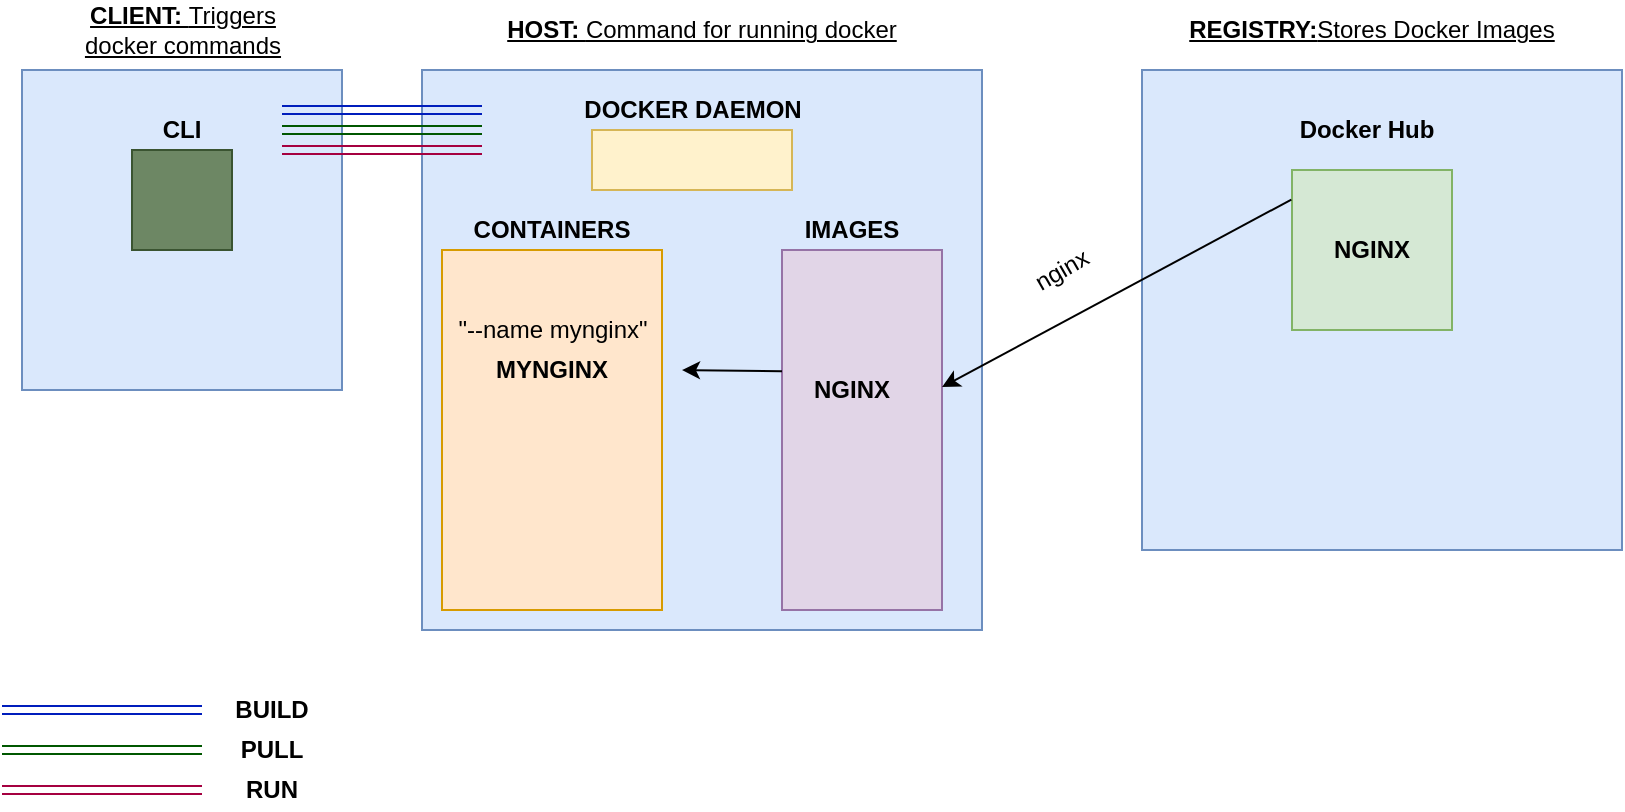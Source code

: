<mxfile version="14.1.8" type="device"><diagram id="xQvn81eCi6t4kMcBZExh" name="Page-1"><mxGraphModel dx="716" dy="419" grid="1" gridSize="10" guides="1" tooltips="1" connect="1" arrows="1" fold="1" page="1" pageScale="1" pageWidth="1100" pageHeight="1700" math="0" shadow="0"><root><mxCell id="0"/><mxCell id="1" parent="0"/><mxCell id="wFjBEySVC3lM3QF7Bs5U-1" value="" style="whiteSpace=wrap;html=1;aspect=fixed;fillColor=#dae8fc;strokeColor=#6c8ebf;" vertex="1" parent="1"><mxGeometry x="240" y="120" width="280" height="280" as="geometry"/></mxCell><mxCell id="wFjBEySVC3lM3QF7Bs5U-2" value="&lt;b&gt;DOCKER DAEMON&lt;/b&gt;" style="text;html=1;align=center;verticalAlign=middle;resizable=0;points=[];autosize=1;" vertex="1" parent="1"><mxGeometry x="315" y="130" width="120" height="20" as="geometry"/></mxCell><mxCell id="wFjBEySVC3lM3QF7Bs5U-3" value="" style="whiteSpace=wrap;html=1;aspect=fixed;fillColor=#dae8fc;strokeColor=#6c8ebf;" vertex="1" parent="1"><mxGeometry x="40" y="120" width="160" height="160" as="geometry"/></mxCell><mxCell id="wFjBEySVC3lM3QF7Bs5U-5" value="" style="rounded=0;whiteSpace=wrap;html=1;fillColor=#ffe6cc;strokeColor=#d79b00;" vertex="1" parent="1"><mxGeometry x="250" y="210" width="110" height="180" as="geometry"/></mxCell><mxCell id="wFjBEySVC3lM3QF7Bs5U-6" value="&lt;b&gt;CONTAINERS&lt;/b&gt;" style="text;html=1;strokeColor=none;fillColor=none;align=center;verticalAlign=middle;whiteSpace=wrap;rounded=0;" vertex="1" parent="1"><mxGeometry x="285" y="190" width="40" height="20" as="geometry"/></mxCell><mxCell id="wFjBEySVC3lM3QF7Bs5U-7" value="" style="rounded=0;whiteSpace=wrap;html=1;fillColor=#e1d5e7;strokeColor=#9673a6;" vertex="1" parent="1"><mxGeometry x="420" y="210" width="80" height="180" as="geometry"/></mxCell><mxCell id="wFjBEySVC3lM3QF7Bs5U-8" value="&lt;b&gt;IMAGES&lt;/b&gt;" style="text;html=1;strokeColor=none;fillColor=none;align=center;verticalAlign=middle;whiteSpace=wrap;rounded=0;" vertex="1" parent="1"><mxGeometry x="435" y="180" width="40" height="40" as="geometry"/></mxCell><mxCell id="wFjBEySVC3lM3QF7Bs5U-9" value="&lt;u&gt;&lt;b&gt;HOST: &lt;/b&gt;Command for running docker&lt;/u&gt;" style="text;html=1;strokeColor=none;fillColor=none;align=center;verticalAlign=middle;whiteSpace=wrap;rounded=0;" vertex="1" parent="1"><mxGeometry x="280" y="90" width="200" height="20" as="geometry"/></mxCell><mxCell id="wFjBEySVC3lM3QF7Bs5U-10" value="CLIENT: &lt;span style=&quot;font-weight: normal&quot;&gt;Triggers docker commands&lt;/span&gt;" style="text;html=1;strokeColor=none;fillColor=none;align=center;verticalAlign=middle;whiteSpace=wrap;rounded=0;fontStyle=5" vertex="1" parent="1"><mxGeometry x="62.5" y="90" width="115" height="20" as="geometry"/></mxCell><mxCell id="wFjBEySVC3lM3QF7Bs5U-12" value="" style="whiteSpace=wrap;html=1;aspect=fixed;fillColor=#6d8764;strokeColor=#3A5431;fontColor=#ffffff;" vertex="1" parent="1"><mxGeometry x="95" y="160" width="50" height="50" as="geometry"/></mxCell><mxCell id="wFjBEySVC3lM3QF7Bs5U-13" value="&lt;b&gt;CLI&lt;/b&gt;" style="text;html=1;strokeColor=none;fillColor=none;align=center;verticalAlign=middle;whiteSpace=wrap;rounded=0;" vertex="1" parent="1"><mxGeometry x="100" y="140" width="40" height="20" as="geometry"/></mxCell><mxCell id="wFjBEySVC3lM3QF7Bs5U-15" value="" style="whiteSpace=wrap;html=1;aspect=fixed;fillColor=#dae8fc;strokeColor=#6c8ebf;" vertex="1" parent="1"><mxGeometry x="600" y="120" width="240" height="240" as="geometry"/></mxCell><mxCell id="wFjBEySVC3lM3QF7Bs5U-16" value="&lt;u&gt;&lt;b&gt;REGISTRY:&lt;/b&gt;Stores Docker Images&lt;/u&gt;" style="text;html=1;strokeColor=none;fillColor=none;align=center;verticalAlign=middle;whiteSpace=wrap;rounded=0;" vertex="1" parent="1"><mxGeometry x="620" y="90" width="190" height="20" as="geometry"/></mxCell><mxCell id="wFjBEySVC3lM3QF7Bs5U-17" value="" style="whiteSpace=wrap;html=1;aspect=fixed;fillColor=#d5e8d4;strokeColor=#82b366;" vertex="1" parent="1"><mxGeometry x="675" y="170" width="80" height="80" as="geometry"/></mxCell><mxCell id="wFjBEySVC3lM3QF7Bs5U-18" value="&lt;b&gt;Docker Hub&lt;/b&gt;" style="text;html=1;strokeColor=none;fillColor=none;align=center;verticalAlign=middle;whiteSpace=wrap;rounded=0;" vertex="1" parent="1"><mxGeometry x="675" y="140" width="75" height="20" as="geometry"/></mxCell><mxCell id="wFjBEySVC3lM3QF7Bs5U-20" value="" style="shape=link;html=1;fillColor=#0050ef;strokeColor=#001DBC;" edge="1" parent="1"><mxGeometry width="100" relative="1" as="geometry"><mxPoint x="170" y="140" as="sourcePoint"/><mxPoint x="270" y="140" as="targetPoint"/></mxGeometry></mxCell><mxCell id="wFjBEySVC3lM3QF7Bs5U-21" value="" style="shape=link;html=1;fillColor=#008a00;strokeColor=#005700;" edge="1" parent="1"><mxGeometry width="100" relative="1" as="geometry"><mxPoint x="170" y="150" as="sourcePoint"/><mxPoint x="270" y="150" as="targetPoint"/></mxGeometry></mxCell><mxCell id="wFjBEySVC3lM3QF7Bs5U-22" value="" style="shape=link;html=1;fillColor=#d80073;strokeColor=#A50040;" edge="1" parent="1"><mxGeometry width="100" relative="1" as="geometry"><mxPoint x="170" y="160" as="sourcePoint"/><mxPoint x="270" y="160" as="targetPoint"/></mxGeometry></mxCell><mxCell id="wFjBEySVC3lM3QF7Bs5U-23" value="" style="shape=link;html=1;fillColor=#0050ef;strokeColor=#001DBC;" edge="1" parent="1"><mxGeometry width="100" relative="1" as="geometry"><mxPoint x="30" y="440" as="sourcePoint"/><mxPoint x="130" y="440" as="targetPoint"/></mxGeometry></mxCell><mxCell id="wFjBEySVC3lM3QF7Bs5U-24" value="" style="shape=link;html=1;fillColor=#008a00;strokeColor=#005700;" edge="1" parent="1"><mxGeometry width="100" relative="1" as="geometry"><mxPoint x="30" y="460" as="sourcePoint"/><mxPoint x="130" y="460" as="targetPoint"/></mxGeometry></mxCell><mxCell id="wFjBEySVC3lM3QF7Bs5U-25" value="" style="shape=link;html=1;fillColor=#d80073;strokeColor=#A50040;" edge="1" parent="1"><mxGeometry width="100" relative="1" as="geometry"><mxPoint x="30" y="480" as="sourcePoint"/><mxPoint x="130" y="480" as="targetPoint"/></mxGeometry></mxCell><mxCell id="wFjBEySVC3lM3QF7Bs5U-26" value="&lt;b&gt;BUILD&lt;/b&gt;" style="text;html=1;strokeColor=none;fillColor=none;align=center;verticalAlign=middle;whiteSpace=wrap;rounded=0;" vertex="1" parent="1"><mxGeometry x="145" y="430" width="40" height="20" as="geometry"/></mxCell><mxCell id="wFjBEySVC3lM3QF7Bs5U-27" value="&lt;b&gt;PULL&lt;/b&gt;" style="text;html=1;strokeColor=none;fillColor=none;align=center;verticalAlign=middle;whiteSpace=wrap;rounded=0;" vertex="1" parent="1"><mxGeometry x="145" y="450" width="40" height="20" as="geometry"/></mxCell><mxCell id="wFjBEySVC3lM3QF7Bs5U-28" value="&lt;b&gt;RUN&lt;/b&gt;" style="text;html=1;strokeColor=none;fillColor=none;align=center;verticalAlign=middle;whiteSpace=wrap;rounded=0;" vertex="1" parent="1"><mxGeometry x="145" y="470" width="40" height="20" as="geometry"/></mxCell><mxCell id="wFjBEySVC3lM3QF7Bs5U-29" value="" style="rounded=0;whiteSpace=wrap;html=1;fillColor=#fff2cc;strokeColor=#d6b656;" vertex="1" parent="1"><mxGeometry x="325" y="150" width="100" height="30" as="geometry"/></mxCell><mxCell id="wFjBEySVC3lM3QF7Bs5U-37" value="&lt;b&gt;NGINX&lt;/b&gt;" style="text;html=1;strokeColor=none;fillColor=none;align=center;verticalAlign=middle;whiteSpace=wrap;rounded=0;" vertex="1" parent="1"><mxGeometry x="695" y="200" width="40" height="20" as="geometry"/></mxCell><mxCell id="wFjBEySVC3lM3QF7Bs5U-38" value="&lt;b&gt;MYNGINX&lt;/b&gt;" style="text;html=1;strokeColor=none;fillColor=none;align=center;verticalAlign=middle;whiteSpace=wrap;rounded=0;" vertex="1" parent="1"><mxGeometry x="285" y="260" width="40" height="20" as="geometry"/></mxCell><mxCell id="wFjBEySVC3lM3QF7Bs5U-40" value="" style="endArrow=classic;html=1;exitX=-0.004;exitY=0.185;exitDx=0;exitDy=0;exitPerimeter=0;" edge="1" parent="1" source="wFjBEySVC3lM3QF7Bs5U-17" target="wFjBEySVC3lM3QF7Bs5U-7"><mxGeometry width="50" height="50" relative="1" as="geometry"><mxPoint x="580" y="260" as="sourcePoint"/><mxPoint x="630" y="210" as="targetPoint"/></mxGeometry></mxCell><mxCell id="wFjBEySVC3lM3QF7Bs5U-42" value="" style="endArrow=classic;html=1;exitX=0;exitY=0.337;exitDx=0;exitDy=0;exitPerimeter=0;" edge="1" parent="1" source="wFjBEySVC3lM3QF7Bs5U-7"><mxGeometry width="50" height="50" relative="1" as="geometry"><mxPoint x="320" y="320" as="sourcePoint"/><mxPoint x="370" y="270" as="targetPoint"/></mxGeometry></mxCell><mxCell id="wFjBEySVC3lM3QF7Bs5U-43" value="&lt;b&gt;NGINX&lt;/b&gt;" style="text;html=1;strokeColor=none;fillColor=none;align=center;verticalAlign=middle;whiteSpace=wrap;rounded=0;" vertex="1" parent="1"><mxGeometry x="435" y="270" width="40" height="20" as="geometry"/></mxCell><mxCell id="wFjBEySVC3lM3QF7Bs5U-44" value="&quot;--name mynginx&quot;" style="text;html=1;strokeColor=none;fillColor=none;align=center;verticalAlign=middle;whiteSpace=wrap;rounded=0;" vertex="1" parent="1"><mxGeometry x="242.5" y="240" width="125" height="20" as="geometry"/></mxCell><mxCell id="wFjBEySVC3lM3QF7Bs5U-45" value="nginx" style="text;html=1;strokeColor=none;fillColor=none;align=center;verticalAlign=middle;whiteSpace=wrap;rounded=0;rotation=-30;" vertex="1" parent="1"><mxGeometry x="540" y="210" width="40" height="20" as="geometry"/></mxCell></root></mxGraphModel></diagram></mxfile>